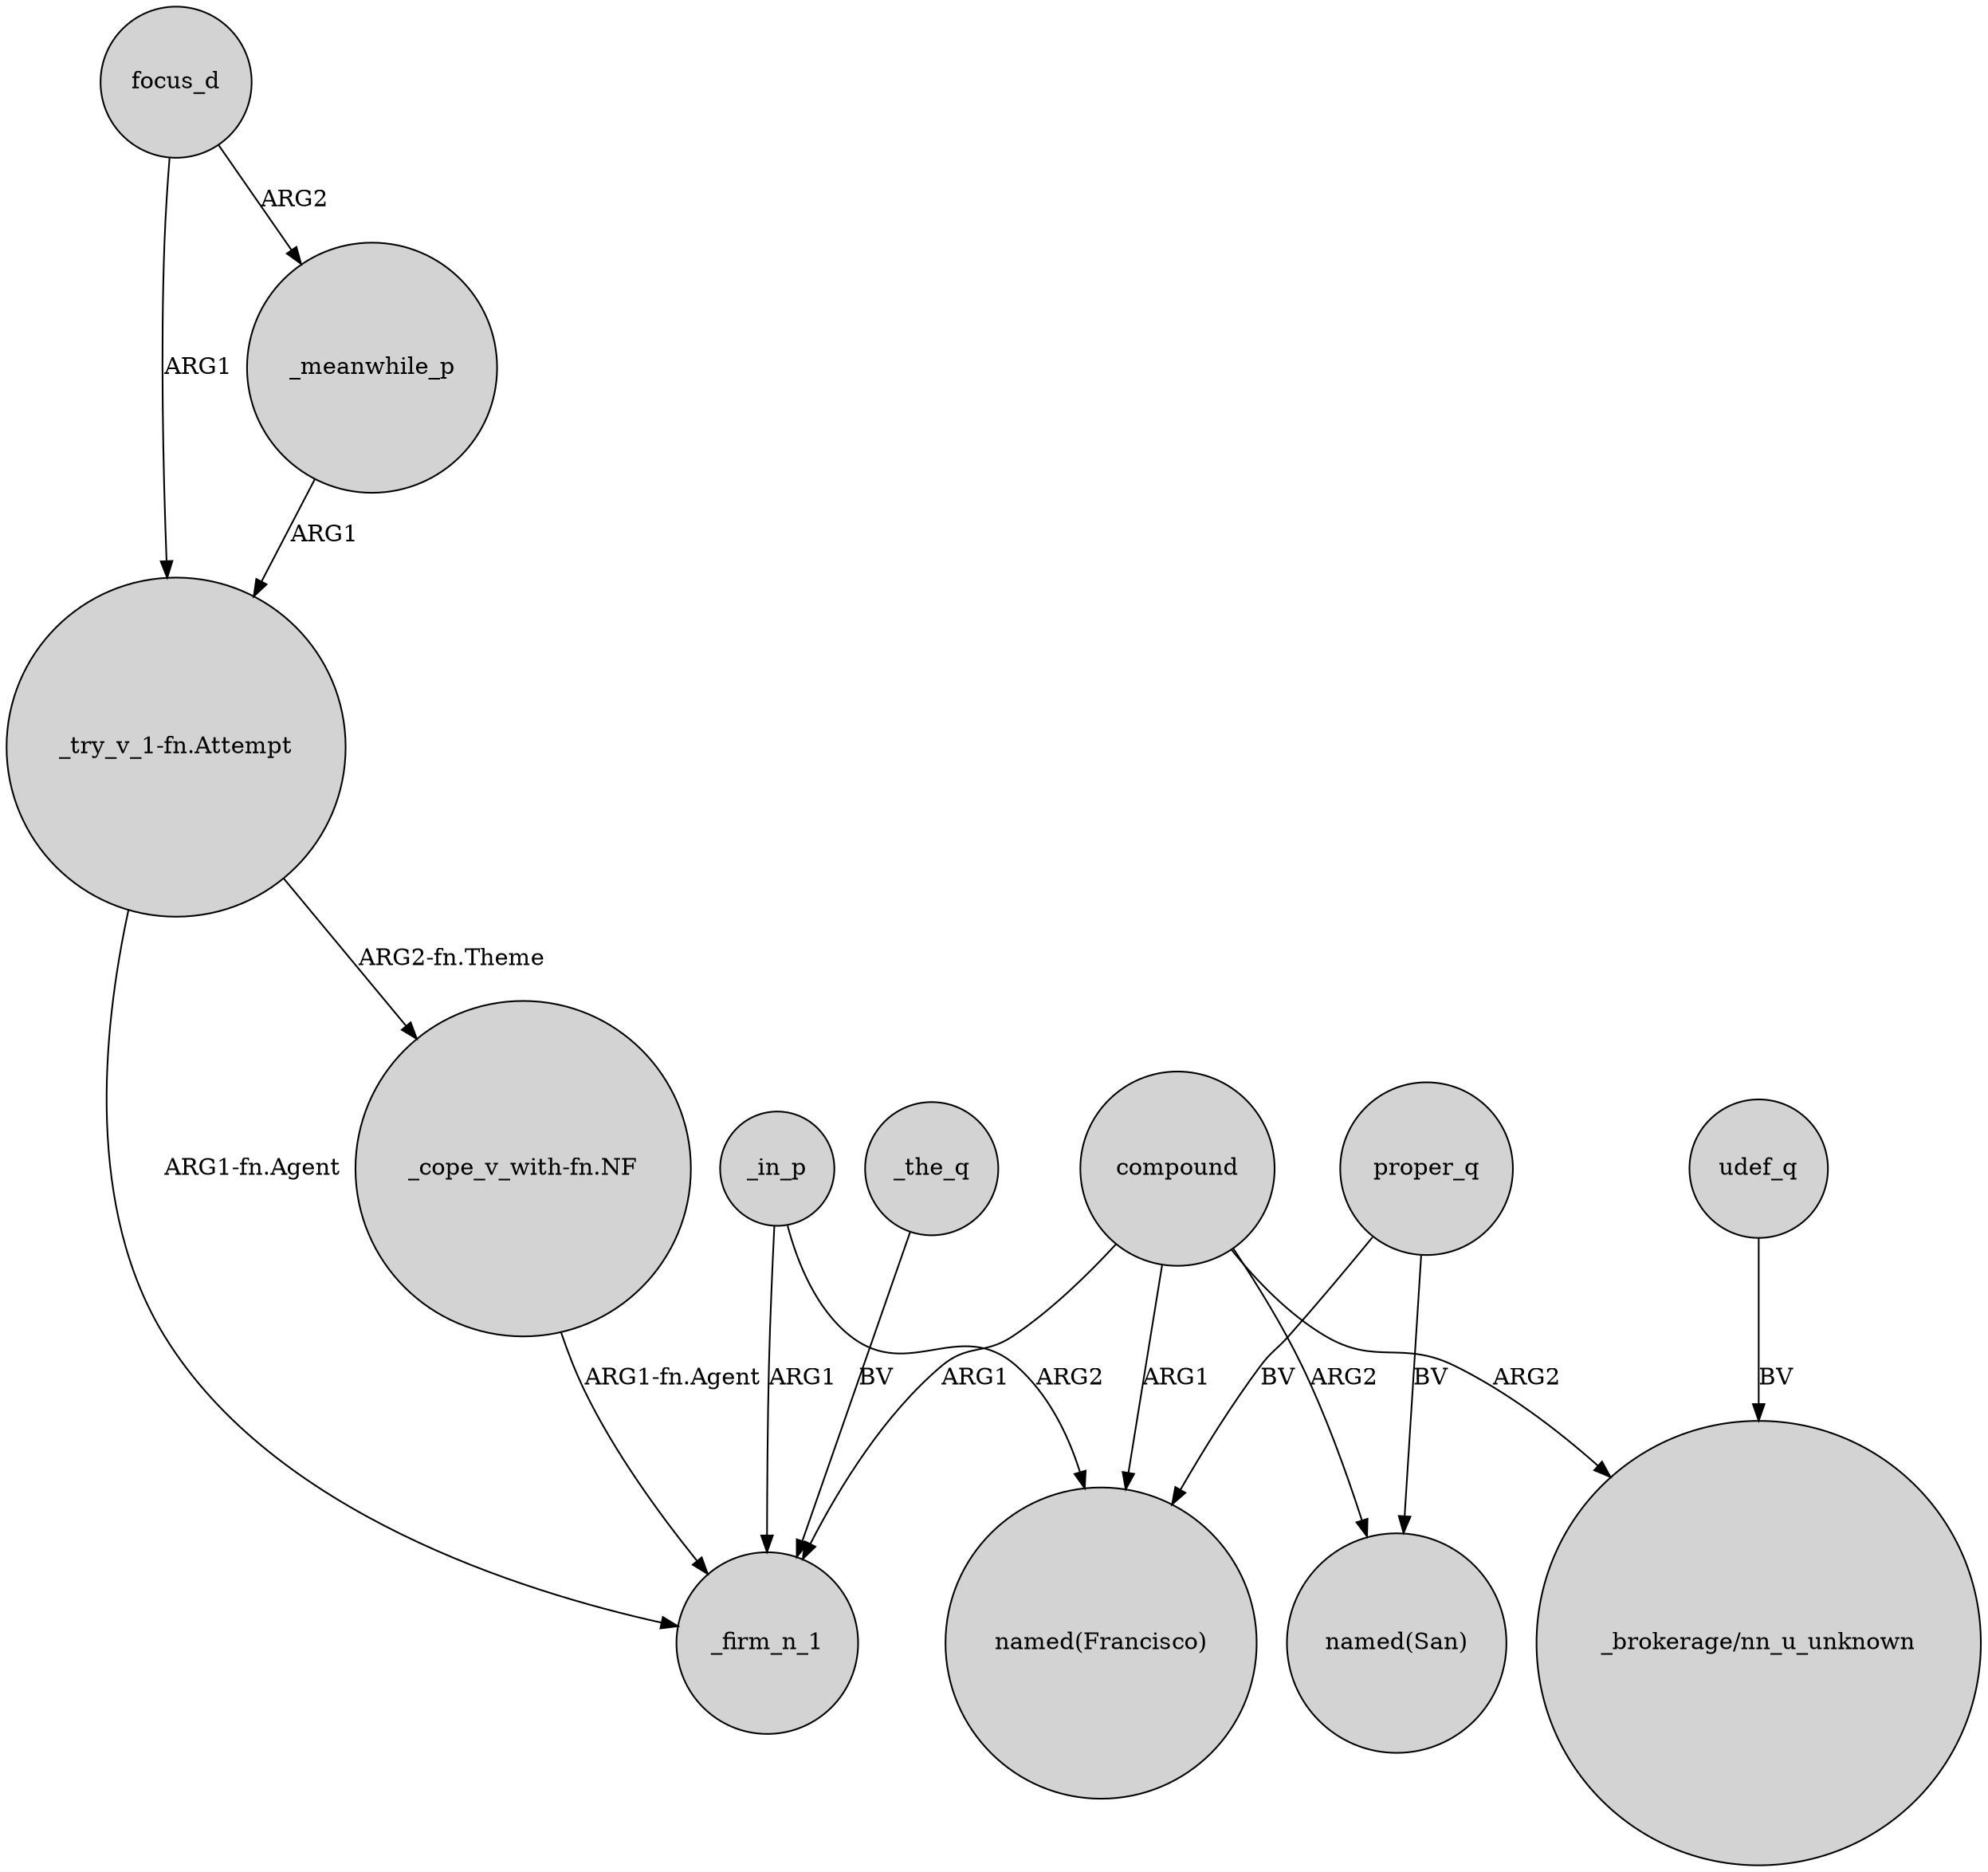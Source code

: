 digraph {
	node [shape=circle style=filled]
	"_try_v_1-fn.Attempt" -> "_cope_v_with-fn.NF" [label="ARG2-fn.Theme"]
	"_try_v_1-fn.Attempt" -> _firm_n_1 [label="ARG1-fn.Agent"]
	compound -> _firm_n_1 [label=ARG1]
	focus_d -> "_try_v_1-fn.Attempt" [label=ARG1]
	focus_d -> _meanwhile_p [label=ARG2]
	_in_p -> "named(Francisco)" [label=ARG2]
	proper_q -> "named(San)" [label=BV]
	compound -> "_brokerage/nn_u_unknown" [label=ARG2]
	_in_p -> _firm_n_1 [label=ARG1]
	proper_q -> "named(Francisco)" [label=BV]
	compound -> "named(San)" [label=ARG2]
	"_cope_v_with-fn.NF" -> _firm_n_1 [label="ARG1-fn.Agent"]
	compound -> "named(Francisco)" [label=ARG1]
	_meanwhile_p -> "_try_v_1-fn.Attempt" [label=ARG1]
	udef_q -> "_brokerage/nn_u_unknown" [label=BV]
	_the_q -> _firm_n_1 [label=BV]
}
